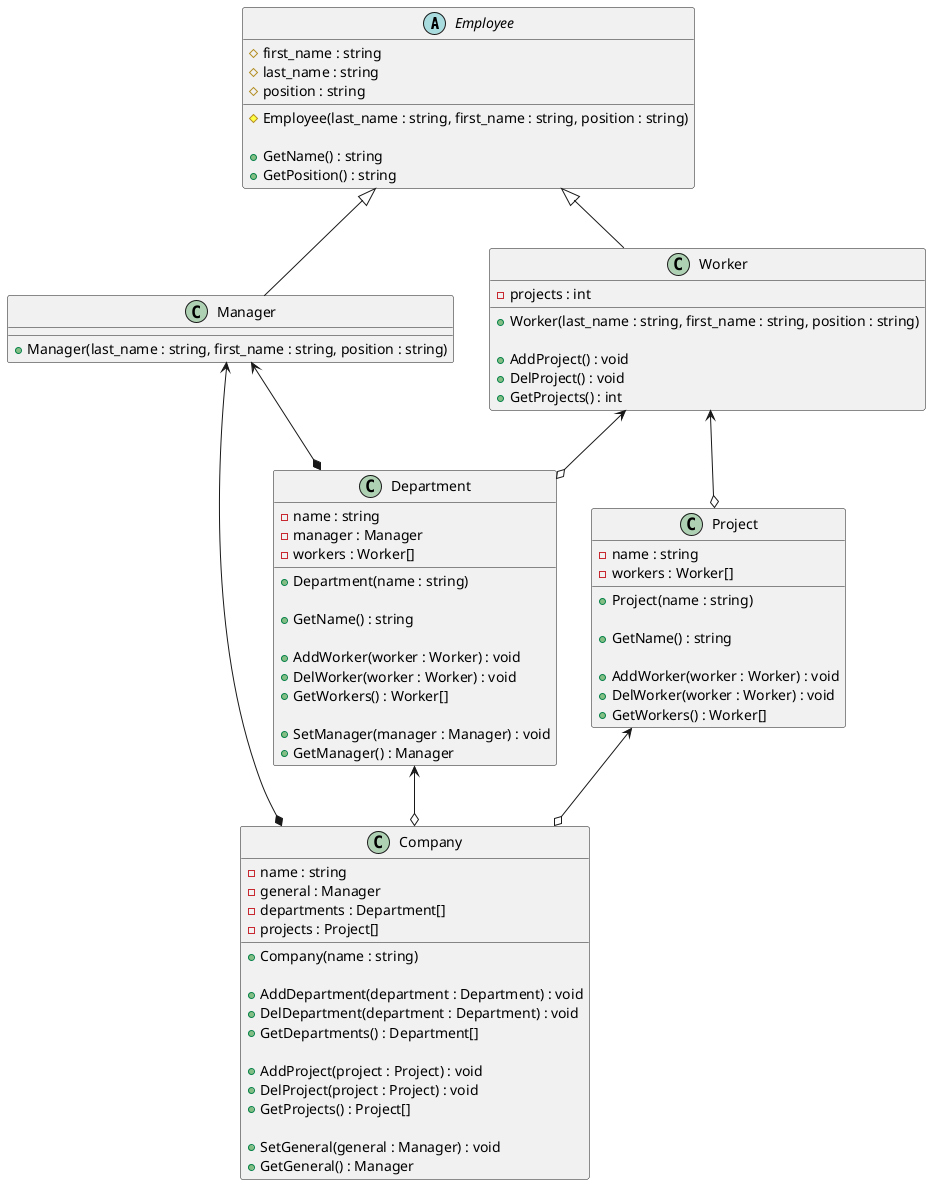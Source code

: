 @startuml
'https://plantuml.com/class-diagram

abstract class Employee {
# first_name : string
# last_name : string
# position : string

# Employee(last_name : string, first_name : string, position : string)

+ GetName() : string
+ GetPosition() : string
}

Employee <|-- Manager
class Manager {
+ Manager(last_name : string, first_name : string, position : string)
}

Employee <|-- Worker
class Worker {
- projects : int

+ Worker(last_name : string, first_name : string, position : string)

+ AddProject() : void
+ DelProject() : void
+ GetProjects() : int
}

Manager <--* Department
Worker <--o Department
class Department {
- name : string
- manager : Manager
- workers : Worker[]

+ Department(name : string)

+ GetName() : string

+ AddWorker(worker : Worker) : void
+ DelWorker(worker : Worker) : void
+ GetWorkers() : Worker[]

+ SetManager(manager : Manager) : void
+ GetManager() : Manager
}

Worker <--o Project
class Project {
- name : string
- workers : Worker[]

+ Project(name : string)

+ GetName() : string

+ AddWorker(worker : Worker) : void
+ DelWorker(worker : Worker) : void
+ GetWorkers() : Worker[]
}

Manager <--* Company
Department <--o Company
Project <--o Company
class Company {
- name : string
- general : Manager
- departments : Department[]
- projects : Project[]

+ Company(name : string)

+ AddDepartment(department : Department) : void
+ DelDepartment(department : Department) : void
+ GetDepartments() : Department[]

+ AddProject(project : Project) : void
+ DelProject(project : Project) : void
+ GetProjects() : Project[]

+ SetGeneral(general : Manager) : void
+ GetGeneral() : Manager
}

@enduml